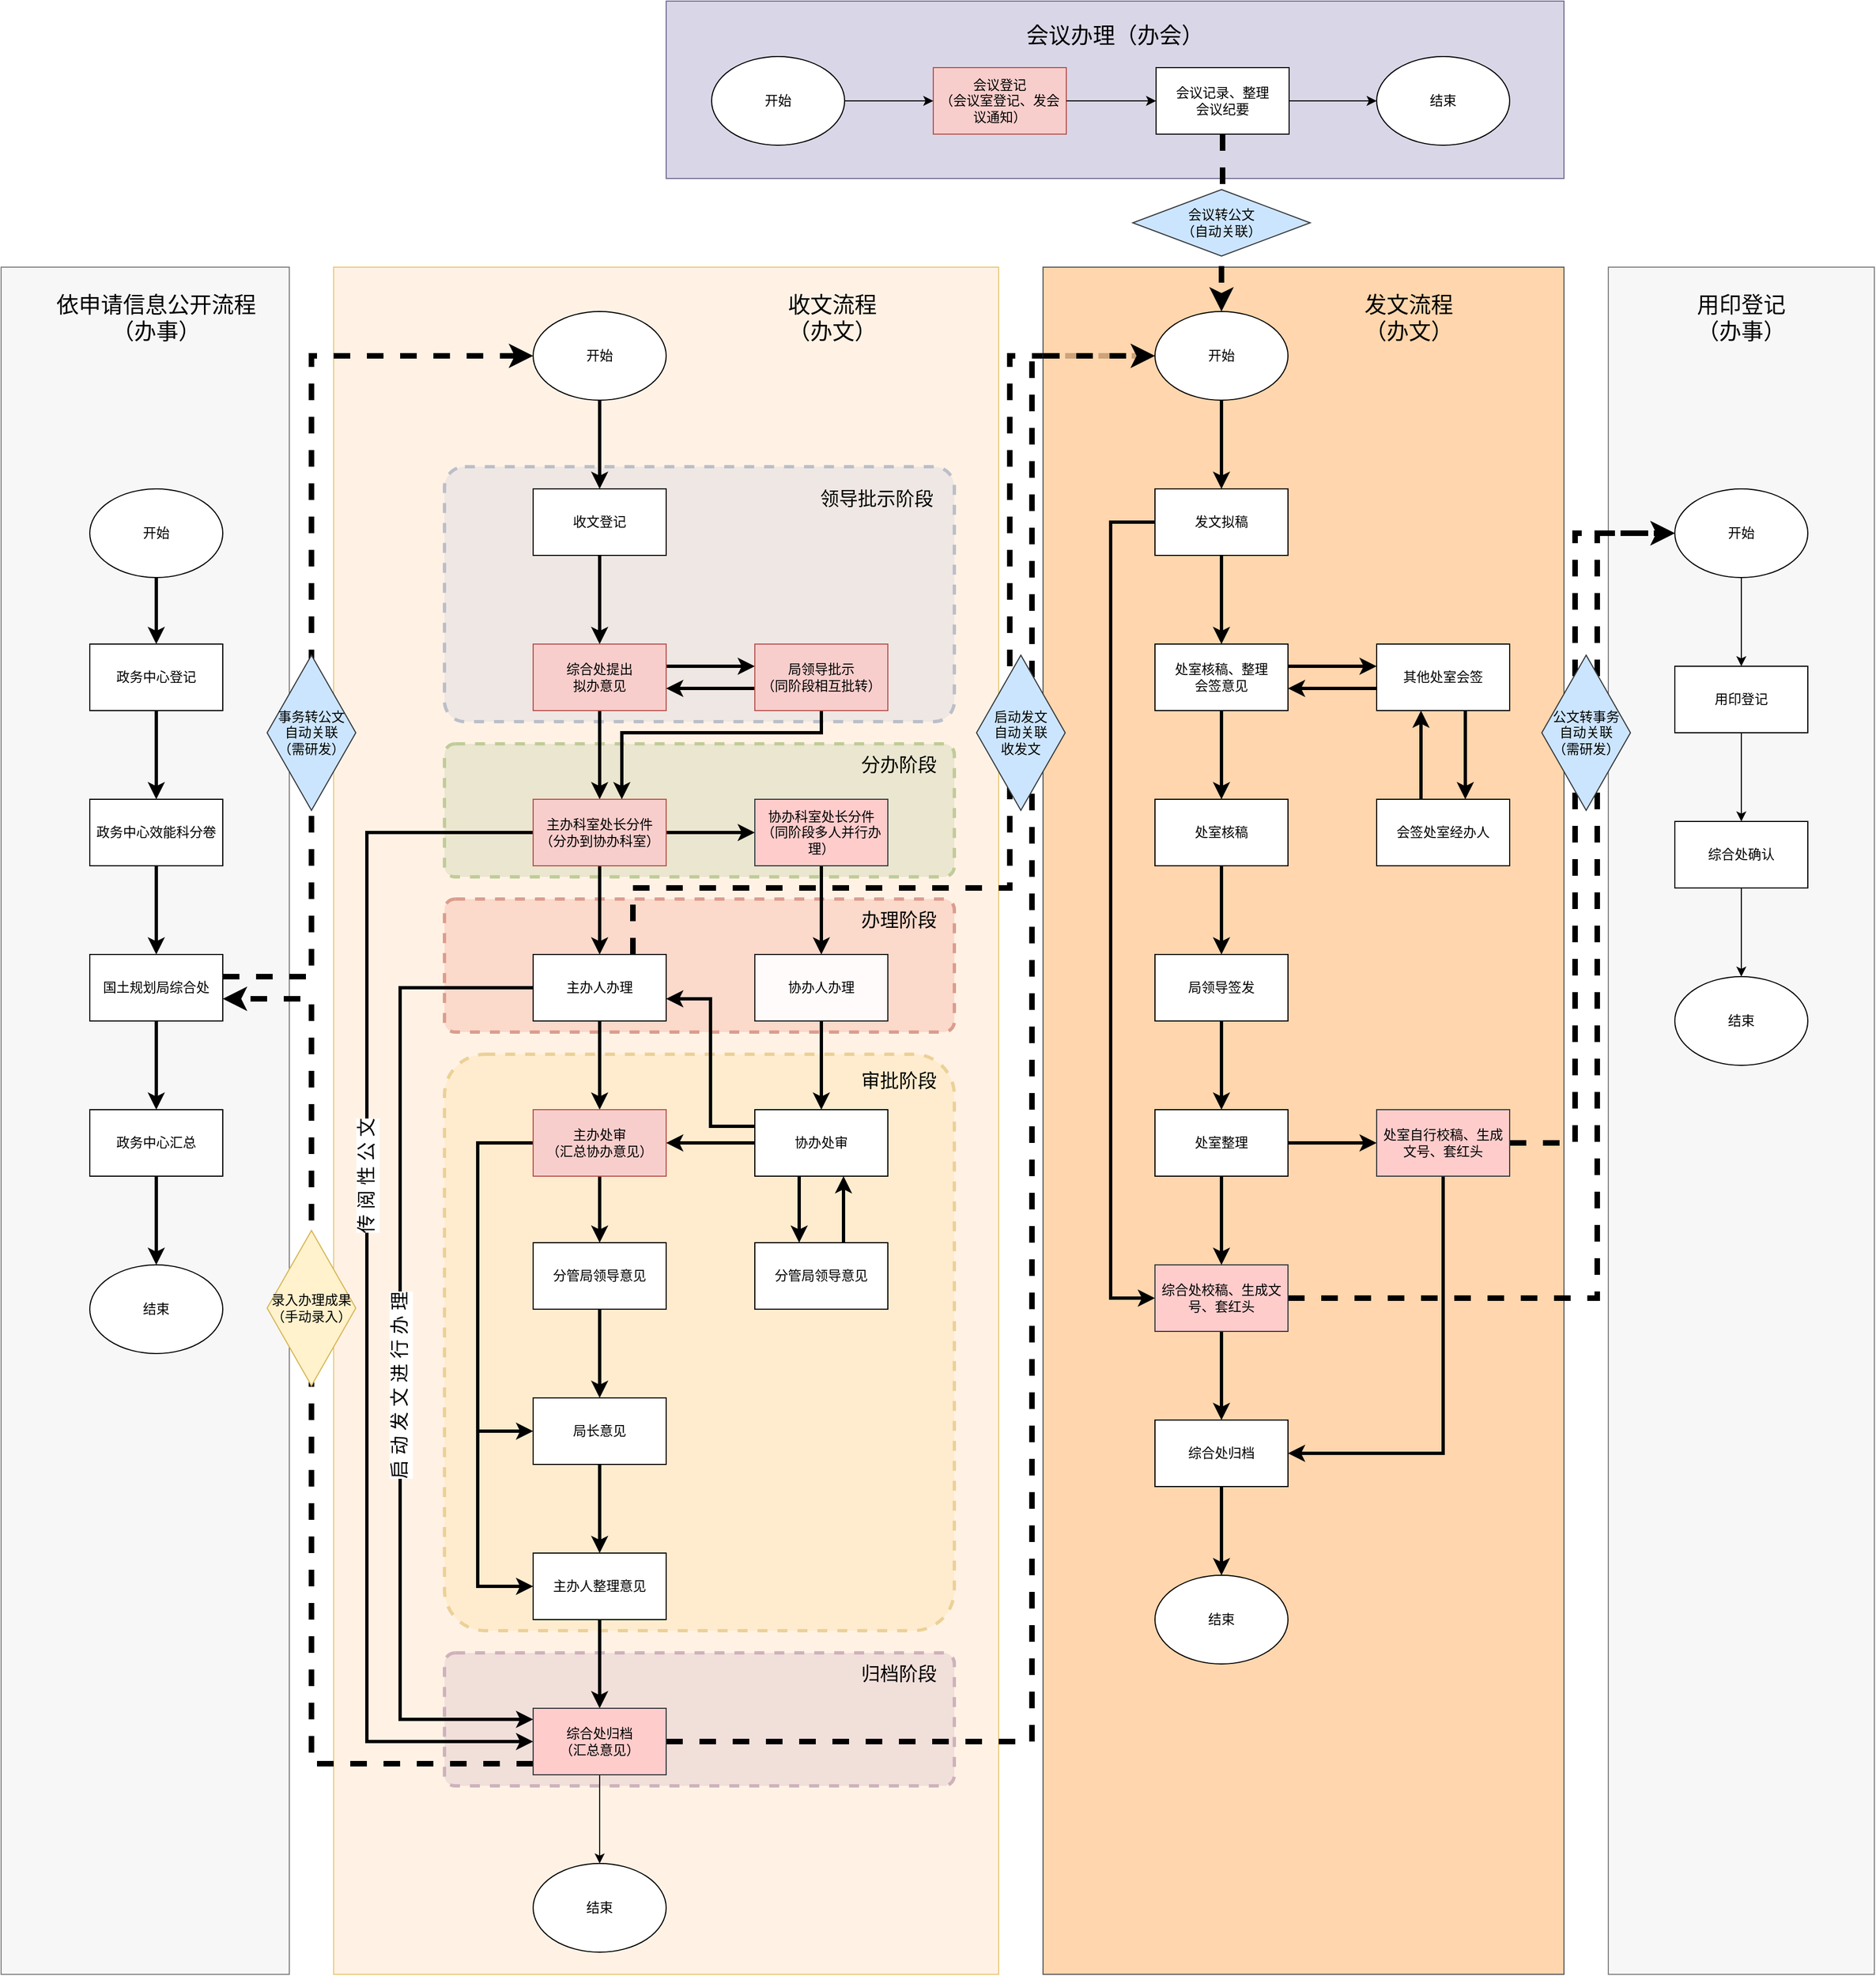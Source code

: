 <mxfile version="13.3.0" type="github">
  <diagram id="d_TtvwyaBQ2j3ashljvY" name="Page-1">
    <mxGraphModel dx="4839" dy="3297" grid="1" gridSize="10" guides="1" tooltips="1" connect="1" arrows="1" fold="1" page="1" pageScale="1" pageWidth="827" pageHeight="1169" math="0" shadow="0">
      <root>
        <mxCell id="0" />
        <mxCell id="1" parent="0" />
        <mxCell id="R8DSdq1tmObnKe5v48mU-15" value="" style="rounded=1;whiteSpace=wrap;html=1;fontSize=17;opacity=90;arcSize=8;dashed=1;strokeWidth=3;fillColor=#dae8fc;strokeColor=#6c8ebf;" vertex="1" parent="1">
          <mxGeometry x="280" y="20" width="460" height="230" as="geometry" />
        </mxCell>
        <mxCell id="R8DSdq1tmObnKe5v48mU-17" value="" style="rounded=1;whiteSpace=wrap;html=1;fontSize=17;arcSize=8;dashed=1;strokeWidth=3;fillColor=#d5e8d4;strokeColor=#82b366;" vertex="1" parent="1">
          <mxGeometry x="280" y="270" width="460" height="120" as="geometry" />
        </mxCell>
        <mxCell id="R8DSdq1tmObnKe5v48mU-19" value="" style="rounded=1;whiteSpace=wrap;html=1;fontSize=17;arcSize=8;dashed=1;strokeWidth=3;fillColor=#f8cecc;strokeColor=#b85450;" vertex="1" parent="1">
          <mxGeometry x="280" y="410" width="460" height="120" as="geometry" />
        </mxCell>
        <mxCell id="R8DSdq1tmObnKe5v48mU-21" value="" style="rounded=1;whiteSpace=wrap;html=1;fontSize=17;opacity=90;arcSize=8;dashed=1;strokeWidth=3;fillColor=#fff2cc;strokeColor=#d6b656;" vertex="1" parent="1">
          <mxGeometry x="280" y="550" width="460" height="520" as="geometry" />
        </mxCell>
        <mxCell id="R8DSdq1tmObnKe5v48mU-23" value="" style="rounded=1;whiteSpace=wrap;html=1;fontSize=17;opacity=90;arcSize=8;dashed=1;strokeWidth=3;fillColor=#e1d5e7;strokeColor=#9673a6;" vertex="1" parent="1">
          <mxGeometry x="280" y="1090" width="460" height="120" as="geometry" />
        </mxCell>
        <mxCell id="czsc24-IMfko61f4KDdS-146" value="" style="rounded=0;whiteSpace=wrap;html=1;opacity=50;fillColor=#ffe6cc;strokeColor=#d79b00;" parent="1" vertex="1">
          <mxGeometry x="180" y="-160" width="600" height="1540" as="geometry" />
        </mxCell>
        <mxCell id="R8DSdq1tmObnKe5v48mU-5" style="edgeStyle=orthogonalEdgeStyle;rounded=0;orthogonalLoop=1;jettySize=auto;html=1;entryX=0;entryY=0.5;entryDx=0;entryDy=0;strokeWidth=5;dashed=1;" edge="1" parent="1" source="czsc24-IMfko61f4KDdS-8" target="czsc24-IMfko61f4KDdS-80">
          <mxGeometry relative="1" as="geometry">
            <Array as="points">
              <mxPoint x="450" y="400" />
              <mxPoint x="790" y="400" />
              <mxPoint x="790" y="-80" />
            </Array>
          </mxGeometry>
        </mxCell>
        <mxCell id="czsc24-IMfko61f4KDdS-166" value="" style="rounded=0;whiteSpace=wrap;html=1;fontSize=20;opacity=80;fillColor=#d0cee2;strokeColor=#56517e;" parent="1" vertex="1">
          <mxGeometry x="480" y="-400" width="810" height="160" as="geometry" />
        </mxCell>
        <mxCell id="czsc24-IMfko61f4KDdS-151" value="" style="rounded=0;whiteSpace=wrap;html=1;opacity=80;fillColor=#f5f5f5;strokeColor=#666666;fontColor=#333333;" parent="1" vertex="1">
          <mxGeometry x="1330" y="-160" width="240" height="1540" as="geometry" />
        </mxCell>
        <mxCell id="czsc24-IMfko61f4KDdS-147" value="" style="rounded=0;whiteSpace=wrap;html=1;opacity=80;fillColor=#ffcc99;strokeColor=#36393d;" parent="1" vertex="1">
          <mxGeometry x="820" y="-160" width="470" height="1540" as="geometry" />
        </mxCell>
        <mxCell id="czsc24-IMfko61f4KDdS-145" value="" style="rounded=0;whiteSpace=wrap;html=1;opacity=80;fillColor=#f5f5f5;strokeColor=#666666;fontColor=#333333;" parent="1" vertex="1">
          <mxGeometry x="-120" y="-160" width="260" height="1540" as="geometry" />
        </mxCell>
        <mxCell id="czsc24-IMfko61f4KDdS-7" value="" style="edgeStyle=orthogonalEdgeStyle;rounded=0;orthogonalLoop=1;jettySize=auto;html=1;strokeWidth=3;" parent="1" source="czsc24-IMfko61f4KDdS-1" target="czsc24-IMfko61f4KDdS-6" edge="1">
          <mxGeometry relative="1" as="geometry" />
        </mxCell>
        <mxCell id="czsc24-IMfko61f4KDdS-31" style="edgeStyle=orthogonalEdgeStyle;rounded=0;orthogonalLoop=1;jettySize=auto;html=1;strokeWidth=3;" parent="1" source="czsc24-IMfko61f4KDdS-6" target="czsc24-IMfko61f4KDdS-28" edge="1">
          <mxGeometry relative="1" as="geometry">
            <Array as="points">
              <mxPoint x="210" y="350" />
              <mxPoint x="210" y="1170" />
            </Array>
          </mxGeometry>
        </mxCell>
        <mxCell id="R8DSdq1tmObnKe5v48mU-9" value="传 阅 性 公 文" style="edgeLabel;html=1;align=center;verticalAlign=middle;resizable=0;points=[];fontSize=17;horizontal=0;" vertex="1" connectable="0" parent="czsc24-IMfko61f4KDdS-31">
          <mxGeometry x="-0.888" y="1" relative="1" as="geometry">
            <mxPoint x="-87.5" y="309" as="offset" />
          </mxGeometry>
        </mxCell>
        <mxCell id="R8DSdq1tmObnKe5v48mU-7" style="edgeStyle=orthogonalEdgeStyle;rounded=0;orthogonalLoop=1;jettySize=auto;html=1;strokeWidth=3;" edge="1" parent="1" source="czsc24-IMfko61f4KDdS-1" target="czsc24-IMfko61f4KDdS-2">
          <mxGeometry relative="1" as="geometry">
            <Array as="points">
              <mxPoint x="530" y="200" />
              <mxPoint x="530" y="200" />
            </Array>
          </mxGeometry>
        </mxCell>
        <mxCell id="czsc24-IMfko61f4KDdS-1" value="综合处提出&lt;br&gt;拟办意见" style="rounded=0;whiteSpace=wrap;html=1;fillColor=#f8cecc;strokeColor=#b85450;" parent="1" vertex="1">
          <mxGeometry x="360" y="180" width="120" height="60" as="geometry" />
        </mxCell>
        <mxCell id="czsc24-IMfko61f4KDdS-76" style="edgeStyle=orthogonalEdgeStyle;rounded=0;orthogonalLoop=1;jettySize=auto;html=1;exitX=0.5;exitY=1;exitDx=0;exitDy=0;strokeWidth=3;" parent="1" source="czsc24-IMfko61f4KDdS-74" target="czsc24-IMfko61f4KDdS-1" edge="1">
          <mxGeometry relative="1" as="geometry" />
        </mxCell>
        <mxCell id="czsc24-IMfko61f4KDdS-74" value="收文登记" style="rounded=0;whiteSpace=wrap;html=1;" parent="1" vertex="1">
          <mxGeometry x="360" y="40" width="120" height="60" as="geometry" />
        </mxCell>
        <mxCell id="czsc24-IMfko61f4KDdS-9" value="" style="edgeStyle=orthogonalEdgeStyle;rounded=0;orthogonalLoop=1;jettySize=auto;html=1;strokeWidth=3;" parent="1" source="czsc24-IMfko61f4KDdS-6" target="czsc24-IMfko61f4KDdS-8" edge="1">
          <mxGeometry relative="1" as="geometry" />
        </mxCell>
        <mxCell id="czsc24-IMfko61f4KDdS-11" value="" style="edgeStyle=orthogonalEdgeStyle;rounded=0;orthogonalLoop=1;jettySize=auto;html=1;strokeWidth=3;" parent="1" source="czsc24-IMfko61f4KDdS-6" target="czsc24-IMfko61f4KDdS-10" edge="1">
          <mxGeometry relative="1" as="geometry" />
        </mxCell>
        <mxCell id="czsc24-IMfko61f4KDdS-6" value="主办科室处长分件&lt;br&gt;（分办到协办科室）" style="rounded=0;whiteSpace=wrap;html=1;fillColor=#f8cecc;strokeColor=#b85450;" parent="1" vertex="1">
          <mxGeometry x="360" y="320" width="120" height="60" as="geometry" />
        </mxCell>
        <mxCell id="czsc24-IMfko61f4KDdS-13" value="" style="edgeStyle=orthogonalEdgeStyle;rounded=0;orthogonalLoop=1;jettySize=auto;html=1;strokeWidth=3;" parent="1" source="czsc24-IMfko61f4KDdS-10" target="czsc24-IMfko61f4KDdS-12" edge="1">
          <mxGeometry relative="1" as="geometry" />
        </mxCell>
        <mxCell id="czsc24-IMfko61f4KDdS-10" value="协办科室处长分件&lt;br&gt;（同阶段多人并行办理）" style="rounded=0;whiteSpace=wrap;html=1;fillColor=#ffcccc;strokeColor=#36393d;" parent="1" vertex="1">
          <mxGeometry x="560" y="320" width="120" height="60" as="geometry" />
        </mxCell>
        <mxCell id="czsc24-IMfko61f4KDdS-17" value="" style="edgeStyle=orthogonalEdgeStyle;rounded=0;orthogonalLoop=1;jettySize=auto;html=1;strokeWidth=3;" parent="1" source="czsc24-IMfko61f4KDdS-12" target="czsc24-IMfko61f4KDdS-16" edge="1">
          <mxGeometry relative="1" as="geometry" />
        </mxCell>
        <mxCell id="czsc24-IMfko61f4KDdS-12" value="协办人办理" style="rounded=0;whiteSpace=wrap;html=1;opacity=90;" parent="1" vertex="1">
          <mxGeometry x="560" y="460" width="120" height="60" as="geometry" />
        </mxCell>
        <mxCell id="czsc24-IMfko61f4KDdS-98" style="edgeStyle=orthogonalEdgeStyle;rounded=0;orthogonalLoop=1;jettySize=auto;html=1;strokeWidth=3;" parent="1" source="czsc24-IMfko61f4KDdS-16" target="czsc24-IMfko61f4KDdS-95" edge="1">
          <mxGeometry relative="1" as="geometry">
            <Array as="points">
              <mxPoint x="600" y="690" />
              <mxPoint x="600" y="690" />
            </Array>
          </mxGeometry>
        </mxCell>
        <mxCell id="R8DSdq1tmObnKe5v48mU-2" style="edgeStyle=orthogonalEdgeStyle;rounded=0;orthogonalLoop=1;jettySize=auto;html=1;exitX=0;exitY=0.5;exitDx=0;exitDy=0;strokeWidth=3;" edge="1" parent="1" source="czsc24-IMfko61f4KDdS-16" target="czsc24-IMfko61f4KDdS-14">
          <mxGeometry relative="1" as="geometry" />
        </mxCell>
        <mxCell id="R8DSdq1tmObnKe5v48mU-25" style="edgeStyle=orthogonalEdgeStyle;rounded=0;orthogonalLoop=1;jettySize=auto;html=1;exitX=0;exitY=0.25;exitDx=0;exitDy=0;strokeWidth=3;fontSize=11;" edge="1" parent="1" source="czsc24-IMfko61f4KDdS-16" target="czsc24-IMfko61f4KDdS-8">
          <mxGeometry relative="1" as="geometry">
            <Array as="points">
              <mxPoint x="520" y="615" />
              <mxPoint x="520" y="500" />
            </Array>
          </mxGeometry>
        </mxCell>
        <mxCell id="czsc24-IMfko61f4KDdS-16" value="协办处审" style="rounded=0;whiteSpace=wrap;html=1;" parent="1" vertex="1">
          <mxGeometry x="560" y="600" width="120" height="60" as="geometry" />
        </mxCell>
        <mxCell id="czsc24-IMfko61f4KDdS-15" value="" style="edgeStyle=orthogonalEdgeStyle;rounded=0;orthogonalLoop=1;jettySize=auto;html=1;strokeWidth=3;" parent="1" source="czsc24-IMfko61f4KDdS-8" target="czsc24-IMfko61f4KDdS-14" edge="1">
          <mxGeometry relative="1" as="geometry" />
        </mxCell>
        <mxCell id="R8DSdq1tmObnKe5v48mU-8" style="edgeStyle=orthogonalEdgeStyle;rounded=0;orthogonalLoop=1;jettySize=auto;html=1;strokeWidth=3;" edge="1" parent="1" source="czsc24-IMfko61f4KDdS-8" target="czsc24-IMfko61f4KDdS-28">
          <mxGeometry relative="1" as="geometry">
            <Array as="points">
              <mxPoint x="240" y="490" />
              <mxPoint x="240" y="1150" />
            </Array>
          </mxGeometry>
        </mxCell>
        <mxCell id="R8DSdq1tmObnKe5v48mU-12" value="启 动 发 文 进 行 办 理" style="edgeLabel;html=1;align=center;verticalAlign=middle;resizable=0;points=[];fontSize=17;horizontal=0;" vertex="1" connectable="0" parent="R8DSdq1tmObnKe5v48mU-8">
          <mxGeometry x="-0.858" y="4" relative="1" as="geometry">
            <mxPoint x="-56" y="355" as="offset" />
          </mxGeometry>
        </mxCell>
        <mxCell id="czsc24-IMfko61f4KDdS-8" value="主办人办理" style="rounded=0;whiteSpace=wrap;html=1;" parent="1" vertex="1">
          <mxGeometry x="360" y="460" width="120" height="60" as="geometry" />
        </mxCell>
        <mxCell id="czsc24-IMfko61f4KDdS-45" style="edgeStyle=orthogonalEdgeStyle;rounded=0;orthogonalLoop=1;jettySize=auto;html=1;exitX=0.5;exitY=1;exitDx=0;exitDy=0;strokeWidth=3;" parent="1" source="czsc24-IMfko61f4KDdS-14" target="czsc24-IMfko61f4KDdS-18" edge="1">
          <mxGeometry relative="1" as="geometry">
            <Array as="points">
              <mxPoint x="420" y="710" />
              <mxPoint x="420" y="710" />
            </Array>
          </mxGeometry>
        </mxCell>
        <mxCell id="czsc24-IMfko61f4KDdS-48" style="edgeStyle=orthogonalEdgeStyle;rounded=0;orthogonalLoop=1;jettySize=auto;html=1;strokeWidth=3;" parent="1" source="czsc24-IMfko61f4KDdS-14" target="czsc24-IMfko61f4KDdS-22" edge="1">
          <mxGeometry relative="1" as="geometry">
            <Array as="points">
              <mxPoint x="310" y="630" />
              <mxPoint x="310" y="890" />
            </Array>
          </mxGeometry>
        </mxCell>
        <mxCell id="czsc24-IMfko61f4KDdS-105" style="edgeStyle=orthogonalEdgeStyle;rounded=0;orthogonalLoop=1;jettySize=auto;html=1;entryX=0;entryY=0.5;entryDx=0;entryDy=0;strokeWidth=3;" parent="1" source="czsc24-IMfko61f4KDdS-14" target="czsc24-IMfko61f4KDdS-40" edge="1">
          <mxGeometry relative="1" as="geometry">
            <Array as="points">
              <mxPoint x="310" y="630" />
              <mxPoint x="310" y="1030" />
            </Array>
          </mxGeometry>
        </mxCell>
        <mxCell id="czsc24-IMfko61f4KDdS-14" value="主办处审&lt;br&gt;（汇总协办意见）" style="rounded=0;whiteSpace=wrap;html=1;fillColor=#f8cecc;strokeColor=#b85450;" parent="1" vertex="1">
          <mxGeometry x="360" y="600" width="120" height="60" as="geometry" />
        </mxCell>
        <mxCell id="czsc24-IMfko61f4KDdS-47" style="edgeStyle=orthogonalEdgeStyle;rounded=0;orthogonalLoop=1;jettySize=auto;html=1;exitX=0.5;exitY=1;exitDx=0;exitDy=0;strokeWidth=3;" parent="1" source="czsc24-IMfko61f4KDdS-40" target="czsc24-IMfko61f4KDdS-28" edge="1">
          <mxGeometry relative="1" as="geometry" />
        </mxCell>
        <mxCell id="czsc24-IMfko61f4KDdS-40" value="主办人整理意见" style="rounded=0;whiteSpace=wrap;html=1;" parent="1" vertex="1">
          <mxGeometry x="360" y="1000" width="120" height="60" as="geometry" />
        </mxCell>
        <mxCell id="czsc24-IMfko61f4KDdS-23" value="" style="edgeStyle=orthogonalEdgeStyle;rounded=0;orthogonalLoop=1;jettySize=auto;html=1;strokeWidth=3;" parent="1" source="czsc24-IMfko61f4KDdS-18" target="czsc24-IMfko61f4KDdS-22" edge="1">
          <mxGeometry relative="1" as="geometry">
            <Array as="points">
              <mxPoint x="420" y="820" />
              <mxPoint x="420" y="820" />
            </Array>
          </mxGeometry>
        </mxCell>
        <mxCell id="czsc24-IMfko61f4KDdS-18" value="分管局领导意见" style="rounded=0;whiteSpace=wrap;html=1;" parent="1" vertex="1">
          <mxGeometry x="360" y="720" width="120" height="60" as="geometry" />
        </mxCell>
        <mxCell id="R8DSdq1tmObnKe5v48mU-1" style="edgeStyle=orthogonalEdgeStyle;rounded=0;orthogonalLoop=1;jettySize=auto;html=1;strokeWidth=3;" edge="1" parent="1" source="czsc24-IMfko61f4KDdS-95" target="czsc24-IMfko61f4KDdS-16">
          <mxGeometry relative="1" as="geometry">
            <Array as="points">
              <mxPoint x="640" y="700" />
              <mxPoint x="640" y="700" />
            </Array>
          </mxGeometry>
        </mxCell>
        <mxCell id="czsc24-IMfko61f4KDdS-95" value="分管局领导意见" style="rounded=0;whiteSpace=wrap;html=1;" parent="1" vertex="1">
          <mxGeometry x="560" y="720" width="120" height="60" as="geometry" />
        </mxCell>
        <mxCell id="czsc24-IMfko61f4KDdS-46" style="edgeStyle=orthogonalEdgeStyle;rounded=0;orthogonalLoop=1;jettySize=auto;html=1;exitX=0.5;exitY=1;exitDx=0;exitDy=0;strokeWidth=3;" parent="1" source="czsc24-IMfko61f4KDdS-22" target="czsc24-IMfko61f4KDdS-40" edge="1">
          <mxGeometry relative="1" as="geometry" />
        </mxCell>
        <mxCell id="czsc24-IMfko61f4KDdS-22" value="局长意见" style="rounded=0;whiteSpace=wrap;html=1;" parent="1" vertex="1">
          <mxGeometry x="360" y="860" width="120" height="60" as="geometry" />
        </mxCell>
        <mxCell id="czsc24-IMfko61f4KDdS-36" style="edgeStyle=orthogonalEdgeStyle;rounded=0;orthogonalLoop=1;jettySize=auto;html=1;exitX=0.5;exitY=1;exitDx=0;exitDy=0;entryX=0.5;entryY=0;entryDx=0;entryDy=0;" parent="1" source="czsc24-IMfko61f4KDdS-28" target="czsc24-IMfko61f4KDdS-35" edge="1">
          <mxGeometry relative="1" as="geometry" />
        </mxCell>
        <mxCell id="czsc24-IMfko61f4KDdS-69" style="edgeStyle=orthogonalEdgeStyle;rounded=0;orthogonalLoop=1;jettySize=auto;html=1;dashed=1;strokeWidth=5;" parent="1" source="czsc24-IMfko61f4KDdS-28" target="czsc24-IMfko61f4KDdS-54" edge="1">
          <mxGeometry relative="1" as="geometry">
            <Array as="points">
              <mxPoint x="160" y="1190" />
              <mxPoint x="160" y="500" />
            </Array>
          </mxGeometry>
        </mxCell>
        <mxCell id="czsc24-IMfko61f4KDdS-133" style="edgeStyle=orthogonalEdgeStyle;rounded=0;orthogonalLoop=1;jettySize=auto;html=1;strokeWidth=5;dashed=1;" parent="1" source="czsc24-IMfko61f4KDdS-28" target="czsc24-IMfko61f4KDdS-80" edge="1">
          <mxGeometry relative="1" as="geometry">
            <Array as="points">
              <mxPoint x="810" y="1170" />
              <mxPoint x="810" y="-80" />
            </Array>
          </mxGeometry>
        </mxCell>
        <mxCell id="czsc24-IMfko61f4KDdS-28" value="综合处归档&lt;br&gt;（汇总意见）" style="rounded=0;whiteSpace=wrap;html=1;fillColor=#ffcccc;strokeColor=#36393d;" parent="1" vertex="1">
          <mxGeometry x="360" y="1140" width="120" height="60" as="geometry" />
        </mxCell>
        <mxCell id="czsc24-IMfko61f4KDdS-38" style="edgeStyle=orthogonalEdgeStyle;rounded=0;orthogonalLoop=1;jettySize=auto;html=1;exitX=0.5;exitY=1;exitDx=0;exitDy=0;strokeWidth=3;" parent="1" source="czsc24-IMfko61f4KDdS-2" target="czsc24-IMfko61f4KDdS-6" edge="1">
          <mxGeometry relative="1" as="geometry">
            <Array as="points">
              <mxPoint x="620" y="260" />
              <mxPoint x="440" y="260" />
            </Array>
          </mxGeometry>
        </mxCell>
        <mxCell id="R8DSdq1tmObnKe5v48mU-14" style="edgeStyle=orthogonalEdgeStyle;rounded=0;orthogonalLoop=1;jettySize=auto;html=1;strokeWidth=3;fontSize=11;" edge="1" parent="1" source="czsc24-IMfko61f4KDdS-2" target="czsc24-IMfko61f4KDdS-1">
          <mxGeometry relative="1" as="geometry">
            <Array as="points">
              <mxPoint x="520" y="220" />
              <mxPoint x="520" y="220" />
            </Array>
          </mxGeometry>
        </mxCell>
        <mxCell id="czsc24-IMfko61f4KDdS-2" value="局领导批示&lt;br&gt;（同阶段相互批转）" style="rounded=0;whiteSpace=wrap;html=1;fillColor=#f8cecc;strokeColor=#b85450;" parent="1" vertex="1">
          <mxGeometry x="560" y="180" width="120" height="60" as="geometry" />
        </mxCell>
        <mxCell id="czsc24-IMfko61f4KDdS-77" style="edgeStyle=orthogonalEdgeStyle;rounded=0;orthogonalLoop=1;jettySize=auto;html=1;exitX=0.5;exitY=1;exitDx=0;exitDy=0;strokeWidth=3;" parent="1" source="czsc24-IMfko61f4KDdS-33" target="czsc24-IMfko61f4KDdS-74" edge="1">
          <mxGeometry relative="1" as="geometry" />
        </mxCell>
        <mxCell id="czsc24-IMfko61f4KDdS-33" value="开始" style="ellipse;whiteSpace=wrap;html=1;" parent="1" vertex="1">
          <mxGeometry x="360" y="-120" width="120" height="80" as="geometry" />
        </mxCell>
        <mxCell id="czsc24-IMfko61f4KDdS-35" value="结束" style="ellipse;whiteSpace=wrap;html=1;" parent="1" vertex="1">
          <mxGeometry x="360" y="1280" width="120" height="80" as="geometry" />
        </mxCell>
        <mxCell id="czsc24-IMfko61f4KDdS-66" value="" style="edgeStyle=orthogonalEdgeStyle;rounded=0;orthogonalLoop=1;jettySize=auto;html=1;strokeWidth=3;" parent="1" source="czsc24-IMfko61f4KDdS-53" target="czsc24-IMfko61f4KDdS-67" edge="1">
          <mxGeometry relative="1" as="geometry">
            <mxPoint x="20" y="740" as="targetPoint" />
          </mxGeometry>
        </mxCell>
        <mxCell id="czsc24-IMfko61f4KDdS-53" value="政务中心汇总" style="rounded=0;whiteSpace=wrap;html=1;" parent="1" vertex="1">
          <mxGeometry x="-40" y="600" width="120" height="60" as="geometry" />
        </mxCell>
        <mxCell id="czsc24-IMfko61f4KDdS-62" style="edgeStyle=orthogonalEdgeStyle;rounded=0;orthogonalLoop=1;jettySize=auto;html=1;exitX=0.5;exitY=1;exitDx=0;exitDy=0;strokeWidth=3;" parent="1" source="czsc24-IMfko61f4KDdS-54" target="czsc24-IMfko61f4KDdS-53" edge="1">
          <mxGeometry relative="1" as="geometry" />
        </mxCell>
        <mxCell id="czsc24-IMfko61f4KDdS-68" style="edgeStyle=orthogonalEdgeStyle;rounded=0;orthogonalLoop=1;jettySize=auto;html=1;entryX=0;entryY=0.5;entryDx=0;entryDy=0;strokeWidth=5;dashed=1;" parent="1" source="czsc24-IMfko61f4KDdS-54" target="czsc24-IMfko61f4KDdS-33" edge="1">
          <mxGeometry relative="1" as="geometry">
            <Array as="points">
              <mxPoint x="160" y="480" />
              <mxPoint x="160" y="-80" />
            </Array>
          </mxGeometry>
        </mxCell>
        <mxCell id="czsc24-IMfko61f4KDdS-54" value="国土规划局综合处" style="rounded=0;whiteSpace=wrap;html=1;" parent="1" vertex="1">
          <mxGeometry x="-40" y="460" width="120" height="60" as="geometry" />
        </mxCell>
        <mxCell id="czsc24-IMfko61f4KDdS-61" style="edgeStyle=orthogonalEdgeStyle;rounded=0;orthogonalLoop=1;jettySize=auto;html=1;exitX=0.5;exitY=1;exitDx=0;exitDy=0;strokeWidth=3;" parent="1" source="czsc24-IMfko61f4KDdS-56" target="czsc24-IMfko61f4KDdS-54" edge="1">
          <mxGeometry relative="1" as="geometry" />
        </mxCell>
        <mxCell id="czsc24-IMfko61f4KDdS-56" value="政务中心效能科分卷" style="rounded=0;whiteSpace=wrap;html=1;" parent="1" vertex="1">
          <mxGeometry x="-40" y="320" width="120" height="60" as="geometry" />
        </mxCell>
        <mxCell id="czsc24-IMfko61f4KDdS-60" style="edgeStyle=orthogonalEdgeStyle;rounded=0;orthogonalLoop=1;jettySize=auto;html=1;exitX=0.5;exitY=1;exitDx=0;exitDy=0;strokeWidth=3;" parent="1" source="czsc24-IMfko61f4KDdS-58" target="czsc24-IMfko61f4KDdS-56" edge="1">
          <mxGeometry relative="1" as="geometry" />
        </mxCell>
        <mxCell id="czsc24-IMfko61f4KDdS-58" value="政务中心登记" style="rounded=0;whiteSpace=wrap;html=1;" parent="1" vertex="1">
          <mxGeometry x="-40" y="180" width="120" height="60" as="geometry" />
        </mxCell>
        <mxCell id="czsc24-IMfko61f4KDdS-64" style="edgeStyle=orthogonalEdgeStyle;rounded=0;orthogonalLoop=1;jettySize=auto;html=1;strokeWidth=3;" parent="1" source="czsc24-IMfko61f4KDdS-63" target="czsc24-IMfko61f4KDdS-58" edge="1">
          <mxGeometry relative="1" as="geometry" />
        </mxCell>
        <mxCell id="czsc24-IMfko61f4KDdS-63" value="开始" style="ellipse;whiteSpace=wrap;html=1;" parent="1" vertex="1">
          <mxGeometry x="-40" y="40" width="120" height="80" as="geometry" />
        </mxCell>
        <mxCell id="czsc24-IMfko61f4KDdS-67" value="结束" style="ellipse;whiteSpace=wrap;html=1;" parent="1" vertex="1">
          <mxGeometry x="-40" y="740" width="120" height="80" as="geometry" />
        </mxCell>
        <mxCell id="czsc24-IMfko61f4KDdS-70" value="事务转公文&lt;br&gt;自动关联&lt;br&gt;（需研发）" style="rhombus;whiteSpace=wrap;html=1;fillColor=#cce5ff;strokeColor=#36393d;" parent="1" vertex="1">
          <mxGeometry x="120" y="190" width="80" height="140" as="geometry" />
        </mxCell>
        <mxCell id="czsc24-IMfko61f4KDdS-73" value="录入办理成果&lt;br&gt;（手动录入）" style="rhombus;whiteSpace=wrap;html=1;fillColor=#fff2cc;strokeColor=#d6b656;" parent="1" vertex="1">
          <mxGeometry x="120" y="709" width="80" height="140" as="geometry" />
        </mxCell>
        <mxCell id="czsc24-IMfko61f4KDdS-90" value="" style="edgeStyle=orthogonalEdgeStyle;rounded=0;orthogonalLoop=1;jettySize=auto;html=1;strokeWidth=3;" parent="1" source="czsc24-IMfko61f4KDdS-78" target="czsc24-IMfko61f4KDdS-89" edge="1">
          <mxGeometry relative="1" as="geometry" />
        </mxCell>
        <mxCell id="czsc24-IMfko61f4KDdS-132" style="edgeStyle=orthogonalEdgeStyle;rounded=0;orthogonalLoop=1;jettySize=auto;html=1;exitX=0;exitY=0.5;exitDx=0;exitDy=0;entryX=0;entryY=0.5;entryDx=0;entryDy=0;strokeWidth=3;" parent="1" source="czsc24-IMfko61f4KDdS-78" target="czsc24-IMfko61f4KDdS-118" edge="1">
          <mxGeometry relative="1" as="geometry">
            <Array as="points">
              <mxPoint x="881" y="70" />
              <mxPoint x="881" y="770" />
            </Array>
          </mxGeometry>
        </mxCell>
        <mxCell id="czsc24-IMfko61f4KDdS-78" value="发文拟稿" style="rounded=0;whiteSpace=wrap;html=1;" parent="1" vertex="1">
          <mxGeometry x="921" y="40" width="120" height="60" as="geometry" />
        </mxCell>
        <mxCell id="czsc24-IMfko61f4KDdS-94" value="" style="edgeStyle=orthogonalEdgeStyle;rounded=0;orthogonalLoop=1;jettySize=auto;html=1;strokeWidth=3;" parent="1" source="czsc24-IMfko61f4KDdS-89" target="czsc24-IMfko61f4KDdS-93" edge="1">
          <mxGeometry relative="1" as="geometry">
            <Array as="points">
              <mxPoint x="1081" y="200" />
              <mxPoint x="1081" y="200" />
            </Array>
          </mxGeometry>
        </mxCell>
        <mxCell id="czsc24-IMfko61f4KDdS-111" value="" style="edgeStyle=orthogonalEdgeStyle;rounded=0;orthogonalLoop=1;jettySize=auto;html=1;strokeWidth=3;" parent="1" source="czsc24-IMfko61f4KDdS-89" target="czsc24-IMfko61f4KDdS-110" edge="1">
          <mxGeometry relative="1" as="geometry" />
        </mxCell>
        <mxCell id="czsc24-IMfko61f4KDdS-89" value="处室核稿、整理&lt;br&gt;会签意见" style="rounded=0;whiteSpace=wrap;html=1;" parent="1" vertex="1">
          <mxGeometry x="921" y="180" width="120" height="60" as="geometry" />
        </mxCell>
        <mxCell id="czsc24-IMfko61f4KDdS-115" value="" style="edgeStyle=orthogonalEdgeStyle;rounded=0;orthogonalLoop=1;jettySize=auto;html=1;strokeWidth=3;" parent="1" source="czsc24-IMfko61f4KDdS-110" target="czsc24-IMfko61f4KDdS-114" edge="1">
          <mxGeometry relative="1" as="geometry" />
        </mxCell>
        <mxCell id="czsc24-IMfko61f4KDdS-110" value="处室核稿" style="rounded=0;whiteSpace=wrap;html=1;" parent="1" vertex="1">
          <mxGeometry x="921" y="320" width="120" height="60" as="geometry" />
        </mxCell>
        <mxCell id="czsc24-IMfko61f4KDdS-117" value="" style="edgeStyle=orthogonalEdgeStyle;rounded=0;orthogonalLoop=1;jettySize=auto;html=1;strokeWidth=3;" parent="1" source="czsc24-IMfko61f4KDdS-114" target="czsc24-IMfko61f4KDdS-116" edge="1">
          <mxGeometry relative="1" as="geometry" />
        </mxCell>
        <mxCell id="czsc24-IMfko61f4KDdS-114" value="局领导签发" style="rounded=0;whiteSpace=wrap;html=1;" parent="1" vertex="1">
          <mxGeometry x="921" y="460" width="120" height="60" as="geometry" />
        </mxCell>
        <mxCell id="czsc24-IMfko61f4KDdS-119" value="" style="edgeStyle=orthogonalEdgeStyle;rounded=0;orthogonalLoop=1;jettySize=auto;html=1;strokeWidth=3;" parent="1" source="czsc24-IMfko61f4KDdS-116" target="czsc24-IMfko61f4KDdS-118" edge="1">
          <mxGeometry relative="1" as="geometry" />
        </mxCell>
        <mxCell id="czsc24-IMfko61f4KDdS-130" style="edgeStyle=orthogonalEdgeStyle;rounded=0;orthogonalLoop=1;jettySize=auto;html=1;exitX=1;exitY=0.5;exitDx=0;exitDy=0;strokeWidth=3;" parent="1" source="czsc24-IMfko61f4KDdS-116" target="czsc24-IMfko61f4KDdS-125" edge="1">
          <mxGeometry relative="1" as="geometry" />
        </mxCell>
        <mxCell id="czsc24-IMfko61f4KDdS-116" value="处室整理" style="rounded=0;whiteSpace=wrap;html=1;" parent="1" vertex="1">
          <mxGeometry x="921" y="600" width="120" height="60" as="geometry" />
        </mxCell>
        <mxCell id="czsc24-IMfko61f4KDdS-129" style="edgeStyle=orthogonalEdgeStyle;rounded=0;orthogonalLoop=1;jettySize=auto;html=1;exitX=0.5;exitY=1;exitDx=0;exitDy=0;strokeWidth=3;" parent="1" source="czsc24-IMfko61f4KDdS-118" target="czsc24-IMfko61f4KDdS-120" edge="1">
          <mxGeometry relative="1" as="geometry" />
        </mxCell>
        <mxCell id="czsc24-IMfko61f4KDdS-153" style="edgeStyle=orthogonalEdgeStyle;rounded=0;orthogonalLoop=1;jettySize=auto;html=1;exitX=1;exitY=0.5;exitDx=0;exitDy=0;dashed=1;strokeWidth=5;fontSize=20;" parent="1" source="czsc24-IMfko61f4KDdS-118" target="czsc24-IMfko61f4KDdS-137" edge="1">
          <mxGeometry relative="1" as="geometry">
            <Array as="points">
              <mxPoint x="1320" y="770" />
              <mxPoint x="1320" y="80" />
            </Array>
          </mxGeometry>
        </mxCell>
        <mxCell id="czsc24-IMfko61f4KDdS-118" value="综合处校稿、生成文号、套红头" style="rounded=0;whiteSpace=wrap;html=1;fillColor=#ffcccc;strokeColor=#36393d;" parent="1" vertex="1">
          <mxGeometry x="921" y="740" width="120" height="60" as="geometry" />
        </mxCell>
        <mxCell id="czsc24-IMfko61f4KDdS-131" style="edgeStyle=orthogonalEdgeStyle;rounded=0;orthogonalLoop=1;jettySize=auto;html=1;exitX=0.5;exitY=1;exitDx=0;exitDy=0;strokeWidth=3;" parent="1" source="czsc24-IMfko61f4KDdS-125" target="czsc24-IMfko61f4KDdS-120" edge="1">
          <mxGeometry relative="1" as="geometry">
            <Array as="points">
              <mxPoint x="1181" y="910" />
            </Array>
          </mxGeometry>
        </mxCell>
        <mxCell id="czsc24-IMfko61f4KDdS-152" style="edgeStyle=orthogonalEdgeStyle;rounded=0;orthogonalLoop=1;jettySize=auto;html=1;exitX=1;exitY=0.5;exitDx=0;exitDy=0;entryX=0;entryY=0.5;entryDx=0;entryDy=0;strokeWidth=5;fontSize=20;dashed=1;" parent="1" source="czsc24-IMfko61f4KDdS-125" target="czsc24-IMfko61f4KDdS-137" edge="1">
          <mxGeometry relative="1" as="geometry">
            <Array as="points">
              <mxPoint x="1300" y="630" />
              <mxPoint x="1300" y="80" />
            </Array>
          </mxGeometry>
        </mxCell>
        <mxCell id="czsc24-IMfko61f4KDdS-125" value="处室自行校稿、生成文号、套红头" style="rounded=0;whiteSpace=wrap;html=1;fillColor=#ffcccc;strokeColor=#36393d;" parent="1" vertex="1">
          <mxGeometry x="1121" y="600" width="120" height="60" as="geometry" />
        </mxCell>
        <mxCell id="czsc24-IMfko61f4KDdS-123" value="" style="edgeStyle=orthogonalEdgeStyle;rounded=0;orthogonalLoop=1;jettySize=auto;html=1;strokeWidth=3;" parent="1" source="czsc24-IMfko61f4KDdS-120" target="czsc24-IMfko61f4KDdS-124" edge="1">
          <mxGeometry relative="1" as="geometry">
            <mxPoint x="981" y="1020" as="targetPoint" />
          </mxGeometry>
        </mxCell>
        <mxCell id="czsc24-IMfko61f4KDdS-120" value="综合处归档" style="rounded=0;whiteSpace=wrap;html=1;" parent="1" vertex="1">
          <mxGeometry x="921" y="880" width="120" height="60" as="geometry" />
        </mxCell>
        <mxCell id="czsc24-IMfko61f4KDdS-107" value="" style="edgeStyle=orthogonalEdgeStyle;rounded=0;orthogonalLoop=1;jettySize=auto;html=1;strokeWidth=3;" parent="1" source="czsc24-IMfko61f4KDdS-93" target="czsc24-IMfko61f4KDdS-106" edge="1">
          <mxGeometry relative="1" as="geometry">
            <Array as="points">
              <mxPoint x="1201" y="300" />
              <mxPoint x="1201" y="300" />
            </Array>
          </mxGeometry>
        </mxCell>
        <mxCell id="czsc24-IMfko61f4KDdS-109" style="edgeStyle=orthogonalEdgeStyle;rounded=0;orthogonalLoop=1;jettySize=auto;html=1;strokeWidth=3;" parent="1" source="czsc24-IMfko61f4KDdS-93" target="czsc24-IMfko61f4KDdS-89" edge="1">
          <mxGeometry relative="1" as="geometry">
            <Array as="points">
              <mxPoint x="1091" y="220" />
              <mxPoint x="1091" y="220" />
            </Array>
          </mxGeometry>
        </mxCell>
        <mxCell id="czsc24-IMfko61f4KDdS-93" value="其他处室会签" style="rounded=0;whiteSpace=wrap;html=1;" parent="1" vertex="1">
          <mxGeometry x="1121" y="180" width="120" height="60" as="geometry" />
        </mxCell>
        <mxCell id="czsc24-IMfko61f4KDdS-108" style="edgeStyle=orthogonalEdgeStyle;rounded=0;orthogonalLoop=1;jettySize=auto;html=1;strokeWidth=3;" parent="1" source="czsc24-IMfko61f4KDdS-106" target="czsc24-IMfko61f4KDdS-93" edge="1">
          <mxGeometry relative="1" as="geometry">
            <Array as="points">
              <mxPoint x="1161" y="280" />
              <mxPoint x="1161" y="280" />
            </Array>
          </mxGeometry>
        </mxCell>
        <mxCell id="czsc24-IMfko61f4KDdS-106" value="会签处室经办人" style="rounded=0;whiteSpace=wrap;html=1;" parent="1" vertex="1">
          <mxGeometry x="1121" y="320" width="120" height="60" as="geometry" />
        </mxCell>
        <mxCell id="czsc24-IMfko61f4KDdS-79" style="edgeStyle=orthogonalEdgeStyle;rounded=0;orthogonalLoop=1;jettySize=auto;html=1;exitX=0.5;exitY=1;exitDx=0;exitDy=0;strokeWidth=3;" parent="1" source="czsc24-IMfko61f4KDdS-80" target="czsc24-IMfko61f4KDdS-78" edge="1">
          <mxGeometry relative="1" as="geometry" />
        </mxCell>
        <mxCell id="czsc24-IMfko61f4KDdS-80" value="开始" style="ellipse;whiteSpace=wrap;html=1;" parent="1" vertex="1">
          <mxGeometry x="921" y="-120" width="120" height="80" as="geometry" />
        </mxCell>
        <mxCell id="czsc24-IMfko61f4KDdS-124" value="结束" style="ellipse;whiteSpace=wrap;html=1;" parent="1" vertex="1">
          <mxGeometry x="921" y="1020" width="120" height="80" as="geometry" />
        </mxCell>
        <mxCell id="czsc24-IMfko61f4KDdS-134" value="启动发文&lt;br&gt;自动关联&lt;br&gt;收发文" style="rhombus;whiteSpace=wrap;html=1;fillColor=#cce5ff;strokeColor=#36393d;" parent="1" vertex="1">
          <mxGeometry x="760" y="190" width="80" height="140" as="geometry" />
        </mxCell>
        <mxCell id="R8DSdq1tmObnKe5v48mU-4" style="edgeStyle=orthogonalEdgeStyle;rounded=0;orthogonalLoop=1;jettySize=auto;html=1;exitX=0.5;exitY=1;exitDx=0;exitDy=0;strokeWidth=1;" edge="1" parent="1" source="czsc24-IMfko61f4KDdS-135" target="czsc24-IMfko61f4KDdS-140">
          <mxGeometry relative="1" as="geometry" />
        </mxCell>
        <mxCell id="czsc24-IMfko61f4KDdS-135" value="用印登记" style="rounded=0;whiteSpace=wrap;html=1;" parent="1" vertex="1">
          <mxGeometry x="1390" y="200" width="120" height="60" as="geometry" />
        </mxCell>
        <mxCell id="czsc24-IMfko61f4KDdS-143" value="" style="edgeStyle=orthogonalEdgeStyle;rounded=0;orthogonalLoop=1;jettySize=auto;html=1;strokeWidth=1;" parent="1" source="czsc24-IMfko61f4KDdS-140" target="czsc24-IMfko61f4KDdS-144" edge="1">
          <mxGeometry relative="1" as="geometry">
            <mxPoint x="1450.0" y="620" as="targetPoint" />
          </mxGeometry>
        </mxCell>
        <mxCell id="czsc24-IMfko61f4KDdS-140" value="综合处确认" style="rounded=0;whiteSpace=wrap;html=1;" parent="1" vertex="1">
          <mxGeometry x="1390" y="340" width="120" height="60" as="geometry" />
        </mxCell>
        <mxCell id="czsc24-IMfko61f4KDdS-136" style="edgeStyle=orthogonalEdgeStyle;rounded=0;orthogonalLoop=1;jettySize=auto;html=1;exitX=0.5;exitY=1;exitDx=0;exitDy=0;strokeWidth=1;" parent="1" source="czsc24-IMfko61f4KDdS-137" target="czsc24-IMfko61f4KDdS-135" edge="1">
          <mxGeometry relative="1" as="geometry" />
        </mxCell>
        <mxCell id="czsc24-IMfko61f4KDdS-137" value="开始" style="ellipse;whiteSpace=wrap;html=1;" parent="1" vertex="1">
          <mxGeometry x="1390" y="40" width="120" height="80" as="geometry" />
        </mxCell>
        <mxCell id="czsc24-IMfko61f4KDdS-144" value="结束" style="ellipse;whiteSpace=wrap;html=1;" parent="1" vertex="1">
          <mxGeometry x="1390" y="480" width="120" height="80" as="geometry" />
        </mxCell>
        <mxCell id="czsc24-IMfko61f4KDdS-148" value="依申请信息公开流程&lt;br&gt;（办事）" style="text;html=1;strokeColor=none;fillColor=none;align=center;verticalAlign=middle;whiteSpace=wrap;rounded=0;opacity=80;fontSize=20;" parent="1" vertex="1">
          <mxGeometry x="-80" y="-125" width="200" height="20" as="geometry" />
        </mxCell>
        <mxCell id="czsc24-IMfko61f4KDdS-149" value="收文流程&lt;br&gt;（办文）" style="text;html=1;strokeColor=none;fillColor=none;align=center;verticalAlign=middle;whiteSpace=wrap;rounded=0;opacity=80;fontSize=20;" parent="1" vertex="1">
          <mxGeometry x="530" y="-120" width="200" height="10" as="geometry" />
        </mxCell>
        <mxCell id="czsc24-IMfko61f4KDdS-150" value="发文流程&lt;br&gt;（办文）" style="text;html=1;strokeColor=none;fillColor=none;align=center;verticalAlign=middle;whiteSpace=wrap;rounded=0;opacity=80;fontSize=20;" parent="1" vertex="1">
          <mxGeometry x="1050" y="-125" width="200" height="20" as="geometry" />
        </mxCell>
        <mxCell id="czsc24-IMfko61f4KDdS-155" value="公文转事务&lt;br&gt;自动关联&lt;br&gt;（需研发）" style="rhombus;whiteSpace=wrap;html=1;fillColor=#cce5ff;strokeColor=#36393d;" parent="1" vertex="1">
          <mxGeometry x="1270" y="190" width="80" height="140" as="geometry" />
        </mxCell>
        <mxCell id="czsc24-IMfko61f4KDdS-157" value="用印登记&lt;br&gt;（办事）" style="text;html=1;strokeColor=none;fillColor=none;align=center;verticalAlign=middle;whiteSpace=wrap;rounded=0;opacity=80;fontSize=20;" parent="1" vertex="1">
          <mxGeometry x="1350" y="-125" width="200" height="20" as="geometry" />
        </mxCell>
        <mxCell id="czsc24-IMfko61f4KDdS-174" style="edgeStyle=orthogonalEdgeStyle;rounded=0;orthogonalLoop=1;jettySize=auto;html=1;exitX=0.5;exitY=1;exitDx=0;exitDy=0;entryX=0.5;entryY=0;entryDx=0;entryDy=0;strokeWidth=5;fontSize=20;dashed=1;" parent="1" source="czsc24-IMfko61f4KDdS-172" target="czsc24-IMfko61f4KDdS-80" edge="1">
          <mxGeometry relative="1" as="geometry" />
        </mxCell>
        <mxCell id="czsc24-IMfko61f4KDdS-175" value="会议转公文&lt;br&gt;（自动关联）" style="rhombus;whiteSpace=wrap;html=1;fillColor=#cce5ff;strokeColor=#36393d;" parent="1" vertex="1">
          <mxGeometry x="901" y="-230" width="160" height="60" as="geometry" />
        </mxCell>
        <mxCell id="czsc24-IMfko61f4KDdS-168" value="开始" style="ellipse;whiteSpace=wrap;html=1;" parent="1" vertex="1">
          <mxGeometry x="521" y="-350" width="120" height="80" as="geometry" />
        </mxCell>
        <mxCell id="czsc24-IMfko61f4KDdS-170" value="会议登记&lt;br&gt;（会议室登记、发会议通知）" style="rounded=0;whiteSpace=wrap;html=1;fillColor=#f8cecc;strokeColor=#b85450;" parent="1" vertex="1">
          <mxGeometry x="721" y="-340" width="120" height="60" as="geometry" />
        </mxCell>
        <mxCell id="czsc24-IMfko61f4KDdS-167" value="" style="edgeStyle=orthogonalEdgeStyle;rounded=0;orthogonalLoop=1;jettySize=auto;html=1;strokeWidth=1;fontSize=20;" parent="1" source="czsc24-IMfko61f4KDdS-168" target="czsc24-IMfko61f4KDdS-170" edge="1">
          <mxGeometry relative="1" as="geometry" />
        </mxCell>
        <mxCell id="czsc24-IMfko61f4KDdS-172" value="会议记录、整理&lt;br&gt;会议纪要" style="rounded=0;whiteSpace=wrap;html=1;" parent="1" vertex="1">
          <mxGeometry x="922" y="-340" width="120" height="60" as="geometry" />
        </mxCell>
        <mxCell id="czsc24-IMfko61f4KDdS-169" value="" style="edgeStyle=orthogonalEdgeStyle;rounded=0;orthogonalLoop=1;jettySize=auto;html=1;strokeWidth=1;fontSize=20;" parent="1" source="czsc24-IMfko61f4KDdS-170" target="czsc24-IMfko61f4KDdS-172" edge="1">
          <mxGeometry relative="1" as="geometry" />
        </mxCell>
        <mxCell id="czsc24-IMfko61f4KDdS-173" value="结束" style="ellipse;whiteSpace=wrap;html=1;" parent="1" vertex="1">
          <mxGeometry x="1121" y="-350" width="120" height="80" as="geometry" />
        </mxCell>
        <mxCell id="czsc24-IMfko61f4KDdS-171" value="" style="edgeStyle=orthogonalEdgeStyle;rounded=0;orthogonalLoop=1;jettySize=auto;html=1;strokeWidth=1;fontSize=20;" parent="1" source="czsc24-IMfko61f4KDdS-172" target="czsc24-IMfko61f4KDdS-173" edge="1">
          <mxGeometry relative="1" as="geometry">
            <mxPoint x="1120" y="-360" as="targetPoint" />
          </mxGeometry>
        </mxCell>
        <mxCell id="czsc24-IMfko61f4KDdS-176" value="会议办理（办会）" style="text;html=1;strokeColor=none;fillColor=none;align=center;verticalAlign=middle;whiteSpace=wrap;rounded=0;opacity=80;fontSize=20;" parent="1" vertex="1">
          <mxGeometry x="785" y="-380" width="200" height="20" as="geometry" />
        </mxCell>
        <mxCell id="R8DSdq1tmObnKe5v48mU-16" value="领导批示阶段" style="text;html=1;strokeColor=none;fillColor=none;align=center;verticalAlign=middle;whiteSpace=wrap;rounded=0;dashed=1;fontSize=17;opacity=90;" vertex="1" parent="1">
          <mxGeometry x="610" y="40" width="120" height="20" as="geometry" />
        </mxCell>
        <mxCell id="R8DSdq1tmObnKe5v48mU-18" value="分办阶段" style="text;html=1;strokeColor=none;fillColor=none;align=center;verticalAlign=middle;whiteSpace=wrap;rounded=0;dashed=1;fontSize=17;opacity=90;" vertex="1" parent="1">
          <mxGeometry x="630" y="280" width="120" height="20" as="geometry" />
        </mxCell>
        <mxCell id="R8DSdq1tmObnKe5v48mU-20" value="办理阶段" style="text;html=1;strokeColor=none;fillColor=none;align=center;verticalAlign=middle;whiteSpace=wrap;rounded=0;dashed=1;fontSize=17;opacity=90;" vertex="1" parent="1">
          <mxGeometry x="630" y="420" width="120" height="20" as="geometry" />
        </mxCell>
        <mxCell id="R8DSdq1tmObnKe5v48mU-22" value="审批阶段" style="text;html=1;strokeColor=none;fillColor=none;align=center;verticalAlign=middle;whiteSpace=wrap;rounded=0;dashed=1;fontSize=17;opacity=90;" vertex="1" parent="1">
          <mxGeometry x="630" y="565" width="120" height="20" as="geometry" />
        </mxCell>
        <mxCell id="R8DSdq1tmObnKe5v48mU-24" value="归档阶段" style="text;html=1;strokeColor=none;fillColor=none;align=center;verticalAlign=middle;whiteSpace=wrap;rounded=0;dashed=1;fontSize=17;opacity=90;" vertex="1" parent="1">
          <mxGeometry x="630" y="1100" width="120" height="20" as="geometry" />
        </mxCell>
      </root>
    </mxGraphModel>
  </diagram>
</mxfile>
